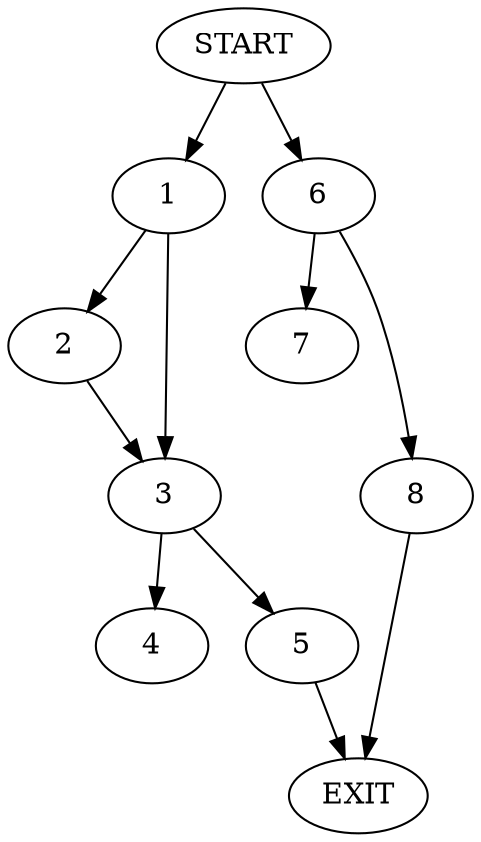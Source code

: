 digraph { 
0 [label="START"];
1;
2;
3;
4;
5;
6;
7;
8;
9[label="EXIT"];
0 -> 6;
0 -> 1;
1 -> 3;
1 -> 2;
2 -> 3;
3 -> 4;
3 -> 5;
5 -> 9;
6 -> 7;
6 -> 8;
8 -> 9;
}